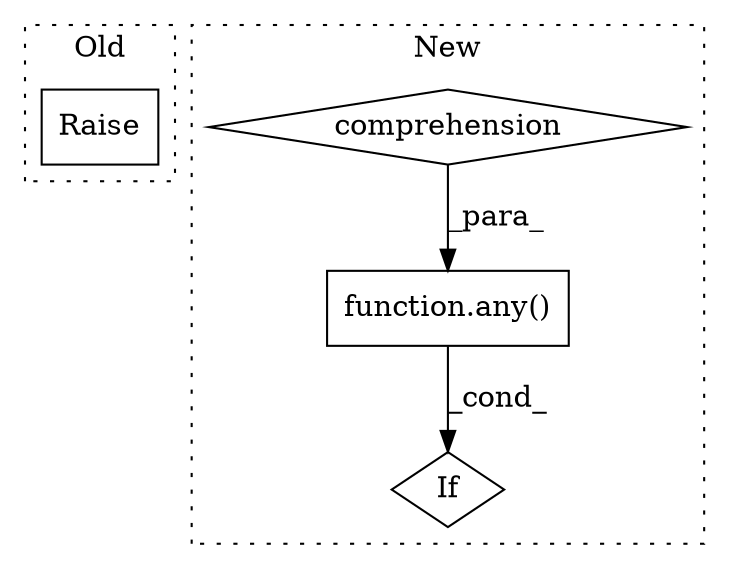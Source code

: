 digraph G {
subgraph cluster0 {
1 [label="Raise" a="91" s="6747" l="6" shape="box"];
label = "Old";
style="dotted";
}
subgraph cluster1 {
2 [label="function.any()" a="75" s="6741,6746" l="4,102" shape="box"];
3 [label="comprehension" a="45" s="6759" l="3" shape="diamond"];
4 [label="If" a="96" s="6738" l="3" shape="diamond"];
label = "New";
style="dotted";
}
2 -> 4 [label="_cond_"];
3 -> 2 [label="_para_"];
}